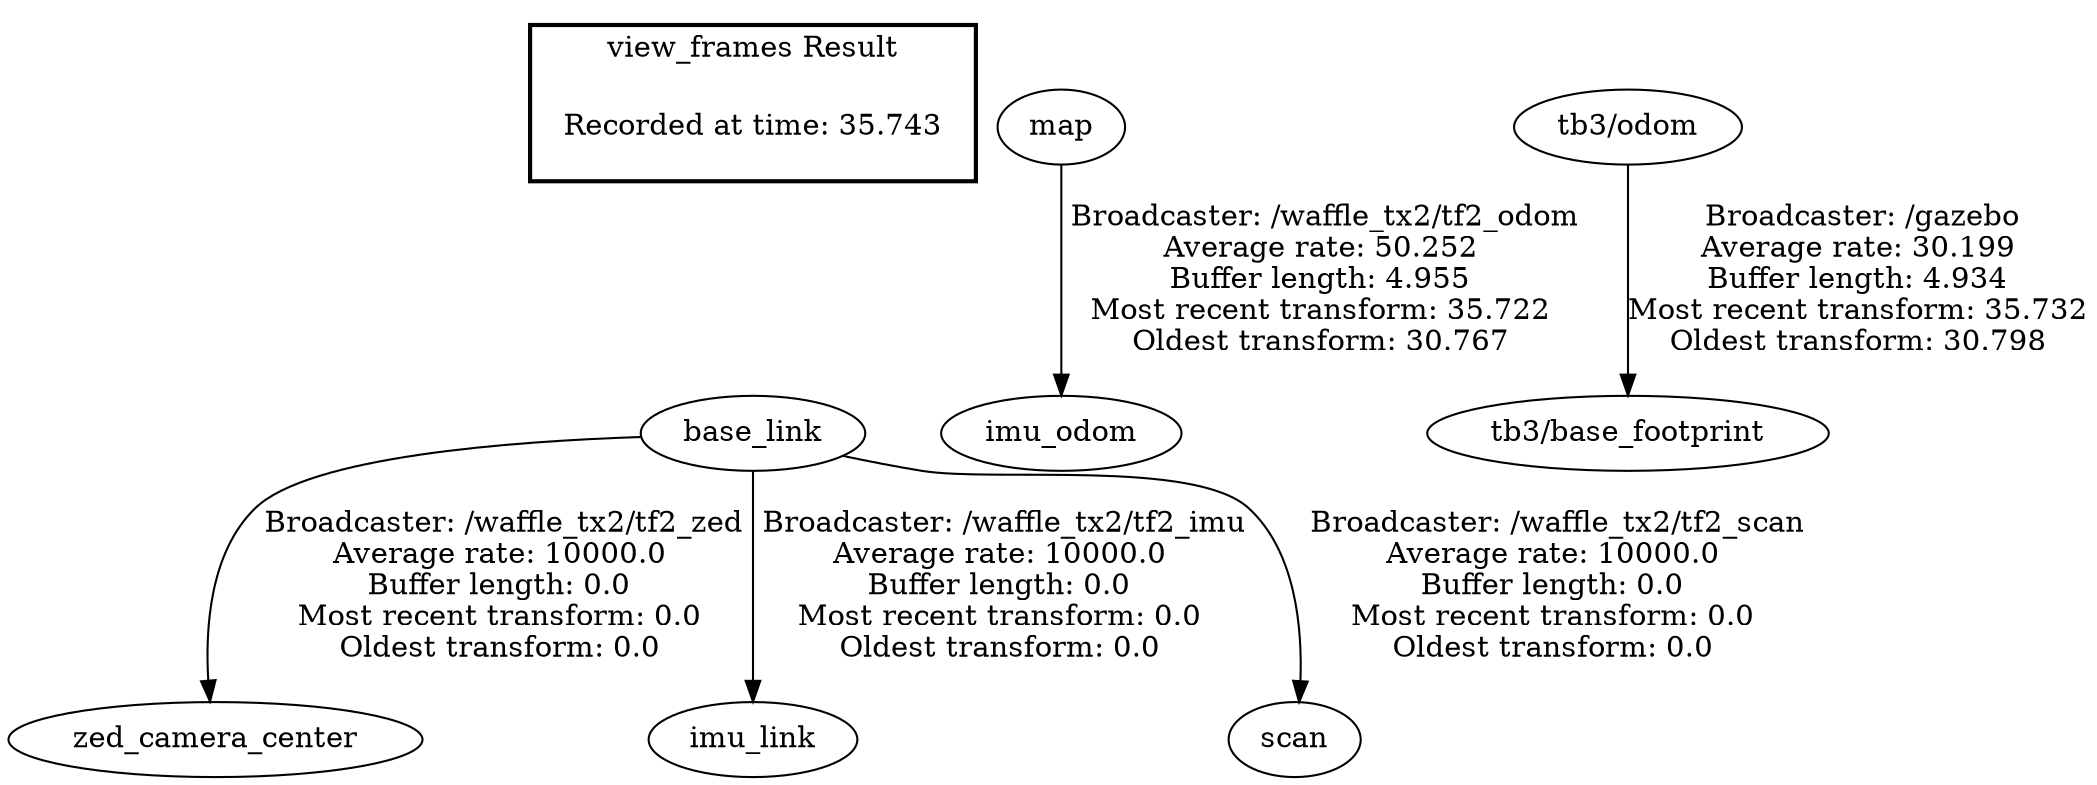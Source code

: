 digraph G {
"base_link" -> "zed_camera_center"[label=" Broadcaster: /waffle_tx2/tf2_zed\nAverage rate: 10000.0\nBuffer length: 0.0\nMost recent transform: 0.0\nOldest transform: 0.0\n"];
"map" -> "imu_odom"[label=" Broadcaster: /waffle_tx2/tf2_odom\nAverage rate: 50.252\nBuffer length: 4.955\nMost recent transform: 35.722\nOldest transform: 30.767\n"];
"base_link" -> "imu_link"[label=" Broadcaster: /waffle_tx2/tf2_imu\nAverage rate: 10000.0\nBuffer length: 0.0\nMost recent transform: 0.0\nOldest transform: 0.0\n"];
"tb3/odom" -> "tb3/base_footprint"[label=" Broadcaster: /gazebo\nAverage rate: 30.199\nBuffer length: 4.934\nMost recent transform: 35.732\nOldest transform: 30.798\n"];
"base_link" -> "scan"[label=" Broadcaster: /waffle_tx2/tf2_scan\nAverage rate: 10000.0\nBuffer length: 0.0\nMost recent transform: 0.0\nOldest transform: 0.0\n"];
edge [style=invis];
 subgraph cluster_legend { style=bold; color=black; label ="view_frames Result";
"Recorded at time: 35.743"[ shape=plaintext ] ;
}->"base_link";
}